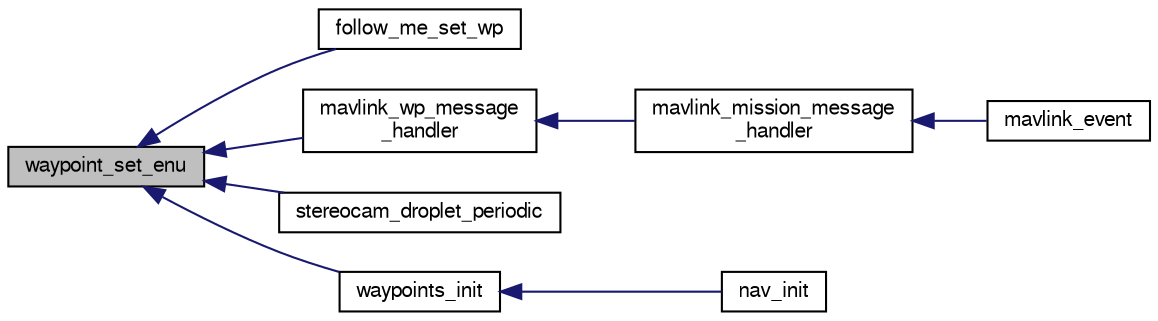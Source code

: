 digraph "waypoint_set_enu"
{
  edge [fontname="FreeSans",fontsize="10",labelfontname="FreeSans",labelfontsize="10"];
  node [fontname="FreeSans",fontsize="10",shape=record];
  rankdir="LR";
  Node1 [label="waypoint_set_enu",height=0.2,width=0.4,color="black", fillcolor="grey75", style="filled", fontcolor="black"];
  Node1 -> Node2 [dir="back",color="midnightblue",fontsize="10",style="solid",fontname="FreeSans"];
  Node2 [label="follow_me_set_wp",height=0.2,width=0.4,color="black", fillcolor="white", style="filled",URL="$ctrl_2follow__me_8h.html#a7e5c2903825aa9815752b1fd8105dc15",tooltip="run function "];
  Node1 -> Node3 [dir="back",color="midnightblue",fontsize="10",style="solid",fontname="FreeSans"];
  Node3 [label="mavlink_wp_message\l_handler",height=0.2,width=0.4,color="black", fillcolor="white", style="filled",URL="$datalink_2missionlib_2waypoints_8h.html#a632dcb46c33f5cf3726652ee477ff9bc"];
  Node3 -> Node4 [dir="back",color="midnightblue",fontsize="10",style="solid",fontname="FreeSans"];
  Node4 [label="mavlink_mission_message\l_handler",height=0.2,width=0.4,color="black", fillcolor="white", style="filled",URL="$mission__manager_8h.html#a68ddd91a505c2317c818d632a2009304"];
  Node4 -> Node5 [dir="back",color="midnightblue",fontsize="10",style="solid",fontname="FreeSans"];
  Node5 [label="mavlink_event",height=0.2,width=0.4,color="black", fillcolor="white", style="filled",URL="$mavlink_8h.html#aca06c0aea877a0d9c57a5e16cee711d7",tooltip="Event MAVLink calls. "];
  Node1 -> Node6 [dir="back",color="midnightblue",fontsize="10",style="solid",fontname="FreeSans"];
  Node6 [label="stereocam_droplet_periodic",height=0.2,width=0.4,color="black", fillcolor="white", style="filled",URL="$stereocam__droplet_8h.html#a304b77dceeec4285bad836b9bbced42d"];
  Node1 -> Node7 [dir="back",color="midnightblue",fontsize="10",style="solid",fontname="FreeSans"];
  Node7 [label="waypoints_init",height=0.2,width=0.4,color="black", fillcolor="white", style="filled",URL="$nav_2waypoints_8h.html#a8d575cfbc187cac4cae8049873821e96",tooltip="initialize global and local waypoints "];
  Node7 -> Node8 [dir="back",color="midnightblue",fontsize="10",style="solid",fontname="FreeSans"];
  Node8 [label="nav_init",height=0.2,width=0.4,color="black", fillcolor="white", style="filled",URL="$rotorcraft_2navigation_8c.html#a64a3814d1672e69989f80701a0ff5749",tooltip="Navigation Initialisation. "];
}

